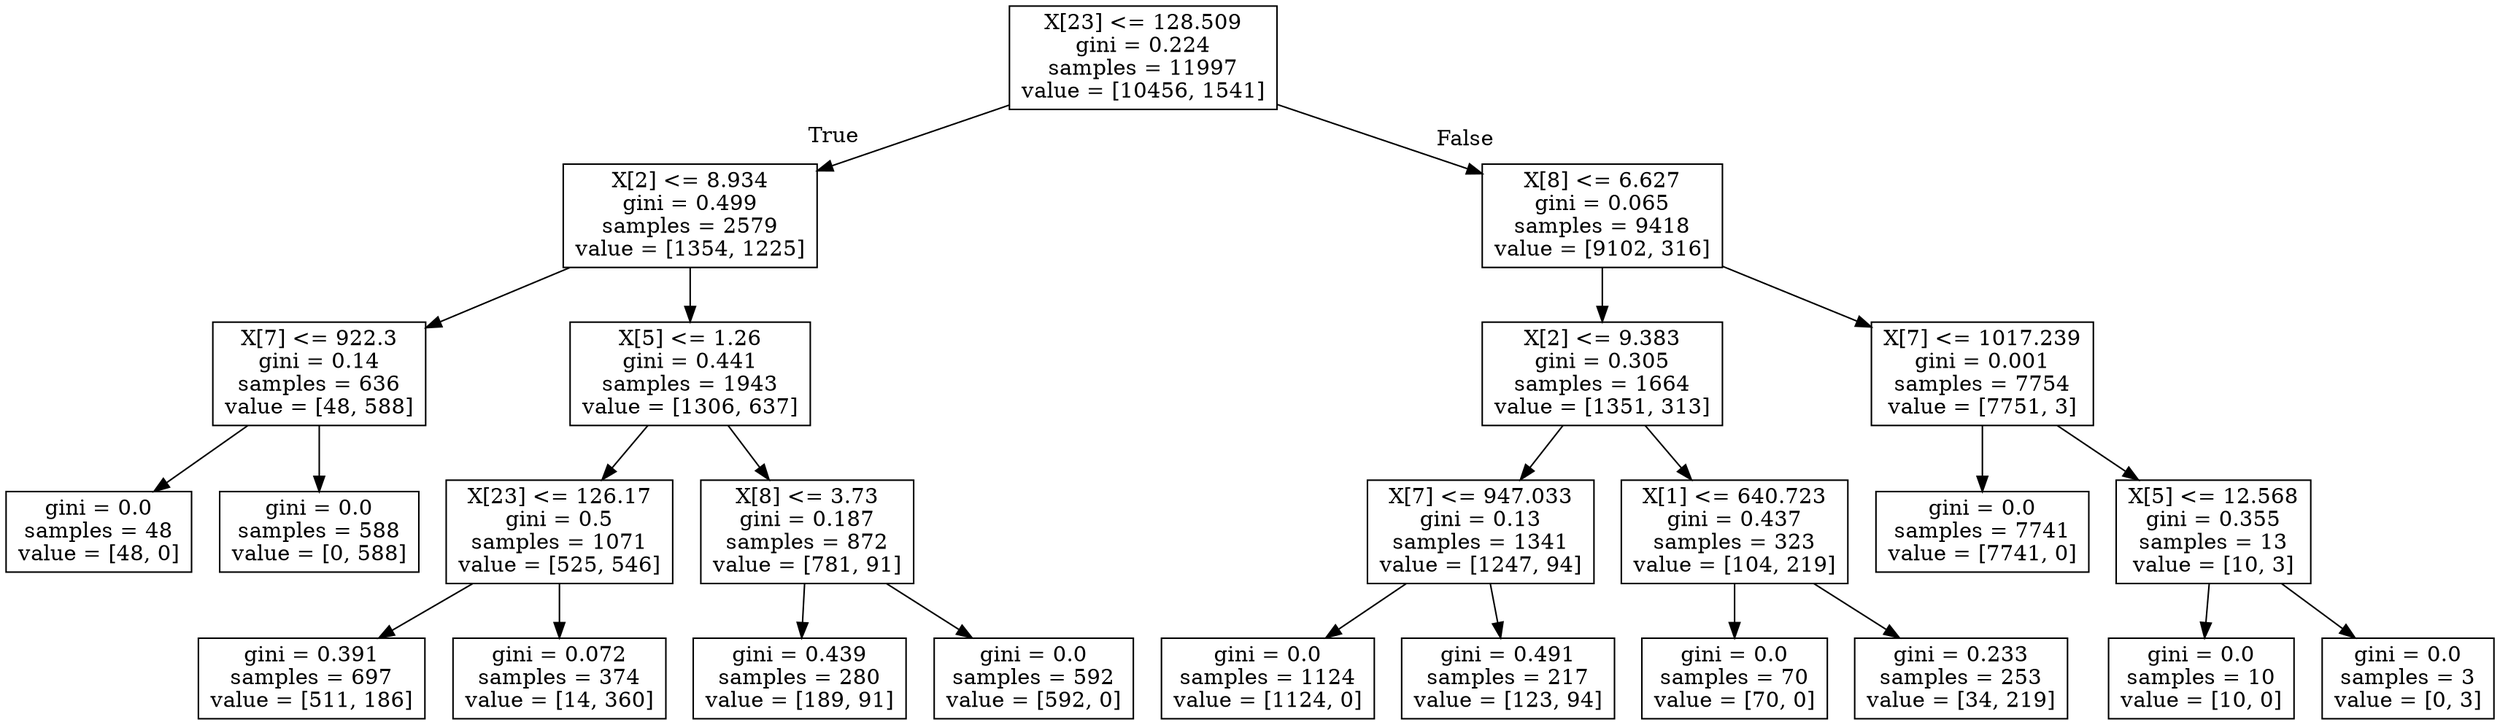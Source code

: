 digraph Tree {
node [shape=box] ;
0 [label="X[23] <= 128.509\ngini = 0.224\nsamples = 11997\nvalue = [10456, 1541]"] ;
1 [label="X[2] <= 8.934\ngini = 0.499\nsamples = 2579\nvalue = [1354, 1225]"] ;
0 -> 1 [labeldistance=2.5, labelangle=45, headlabel="True"] ;
2 [label="X[7] <= 922.3\ngini = 0.14\nsamples = 636\nvalue = [48, 588]"] ;
1 -> 2 ;
3 [label="gini = 0.0\nsamples = 48\nvalue = [48, 0]"] ;
2 -> 3 ;
4 [label="gini = 0.0\nsamples = 588\nvalue = [0, 588]"] ;
2 -> 4 ;
5 [label="X[5] <= 1.26\ngini = 0.441\nsamples = 1943\nvalue = [1306, 637]"] ;
1 -> 5 ;
6 [label="X[23] <= 126.17\ngini = 0.5\nsamples = 1071\nvalue = [525, 546]"] ;
5 -> 6 ;
7 [label="gini = 0.391\nsamples = 697\nvalue = [511, 186]"] ;
6 -> 7 ;
8 [label="gini = 0.072\nsamples = 374\nvalue = [14, 360]"] ;
6 -> 8 ;
9 [label="X[8] <= 3.73\ngini = 0.187\nsamples = 872\nvalue = [781, 91]"] ;
5 -> 9 ;
10 [label="gini = 0.439\nsamples = 280\nvalue = [189, 91]"] ;
9 -> 10 ;
11 [label="gini = 0.0\nsamples = 592\nvalue = [592, 0]"] ;
9 -> 11 ;
12 [label="X[8] <= 6.627\ngini = 0.065\nsamples = 9418\nvalue = [9102, 316]"] ;
0 -> 12 [labeldistance=2.5, labelangle=-45, headlabel="False"] ;
13 [label="X[2] <= 9.383\ngini = 0.305\nsamples = 1664\nvalue = [1351, 313]"] ;
12 -> 13 ;
14 [label="X[7] <= 947.033\ngini = 0.13\nsamples = 1341\nvalue = [1247, 94]"] ;
13 -> 14 ;
15 [label="gini = 0.0\nsamples = 1124\nvalue = [1124, 0]"] ;
14 -> 15 ;
16 [label="gini = 0.491\nsamples = 217\nvalue = [123, 94]"] ;
14 -> 16 ;
17 [label="X[1] <= 640.723\ngini = 0.437\nsamples = 323\nvalue = [104, 219]"] ;
13 -> 17 ;
18 [label="gini = 0.0\nsamples = 70\nvalue = [70, 0]"] ;
17 -> 18 ;
19 [label="gini = 0.233\nsamples = 253\nvalue = [34, 219]"] ;
17 -> 19 ;
20 [label="X[7] <= 1017.239\ngini = 0.001\nsamples = 7754\nvalue = [7751, 3]"] ;
12 -> 20 ;
21 [label="gini = 0.0\nsamples = 7741\nvalue = [7741, 0]"] ;
20 -> 21 ;
22 [label="X[5] <= 12.568\ngini = 0.355\nsamples = 13\nvalue = [10, 3]"] ;
20 -> 22 ;
23 [label="gini = 0.0\nsamples = 10\nvalue = [10, 0]"] ;
22 -> 23 ;
24 [label="gini = 0.0\nsamples = 3\nvalue = [0, 3]"] ;
22 -> 24 ;
}
